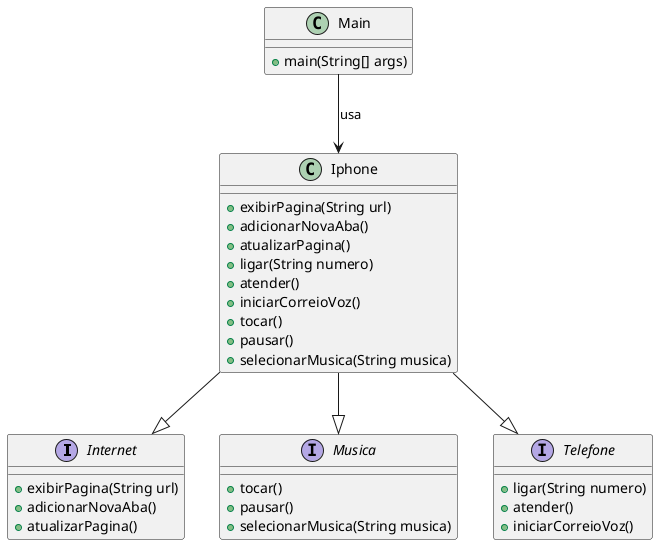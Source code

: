 @startuml
!define INTERFACE <<interface>>

interface Internet {
    + exibirPagina(String url)
    + adicionarNovaAba()
    + atualizarPagina()
}

interface Musica {
    + tocar()
    + pausar()
    + selecionarMusica(String musica)
}

interface Telefone {
    + ligar(String numero)
    + atender()
    + iniciarCorreioVoz()
}

class Iphone {
    + exibirPagina(String url)
    + adicionarNovaAba()
    + atualizarPagina()
    + ligar(String numero)
    + atender()
    + iniciarCorreioVoz()
    + tocar()
    + pausar()
    + selecionarMusica(String musica)
}

Iphone --|> Internet
Iphone --|> Musica
Iphone --|> Telefone

class Main {
    + main(String[] args)
}

Main --> Iphone : usa

@enduml